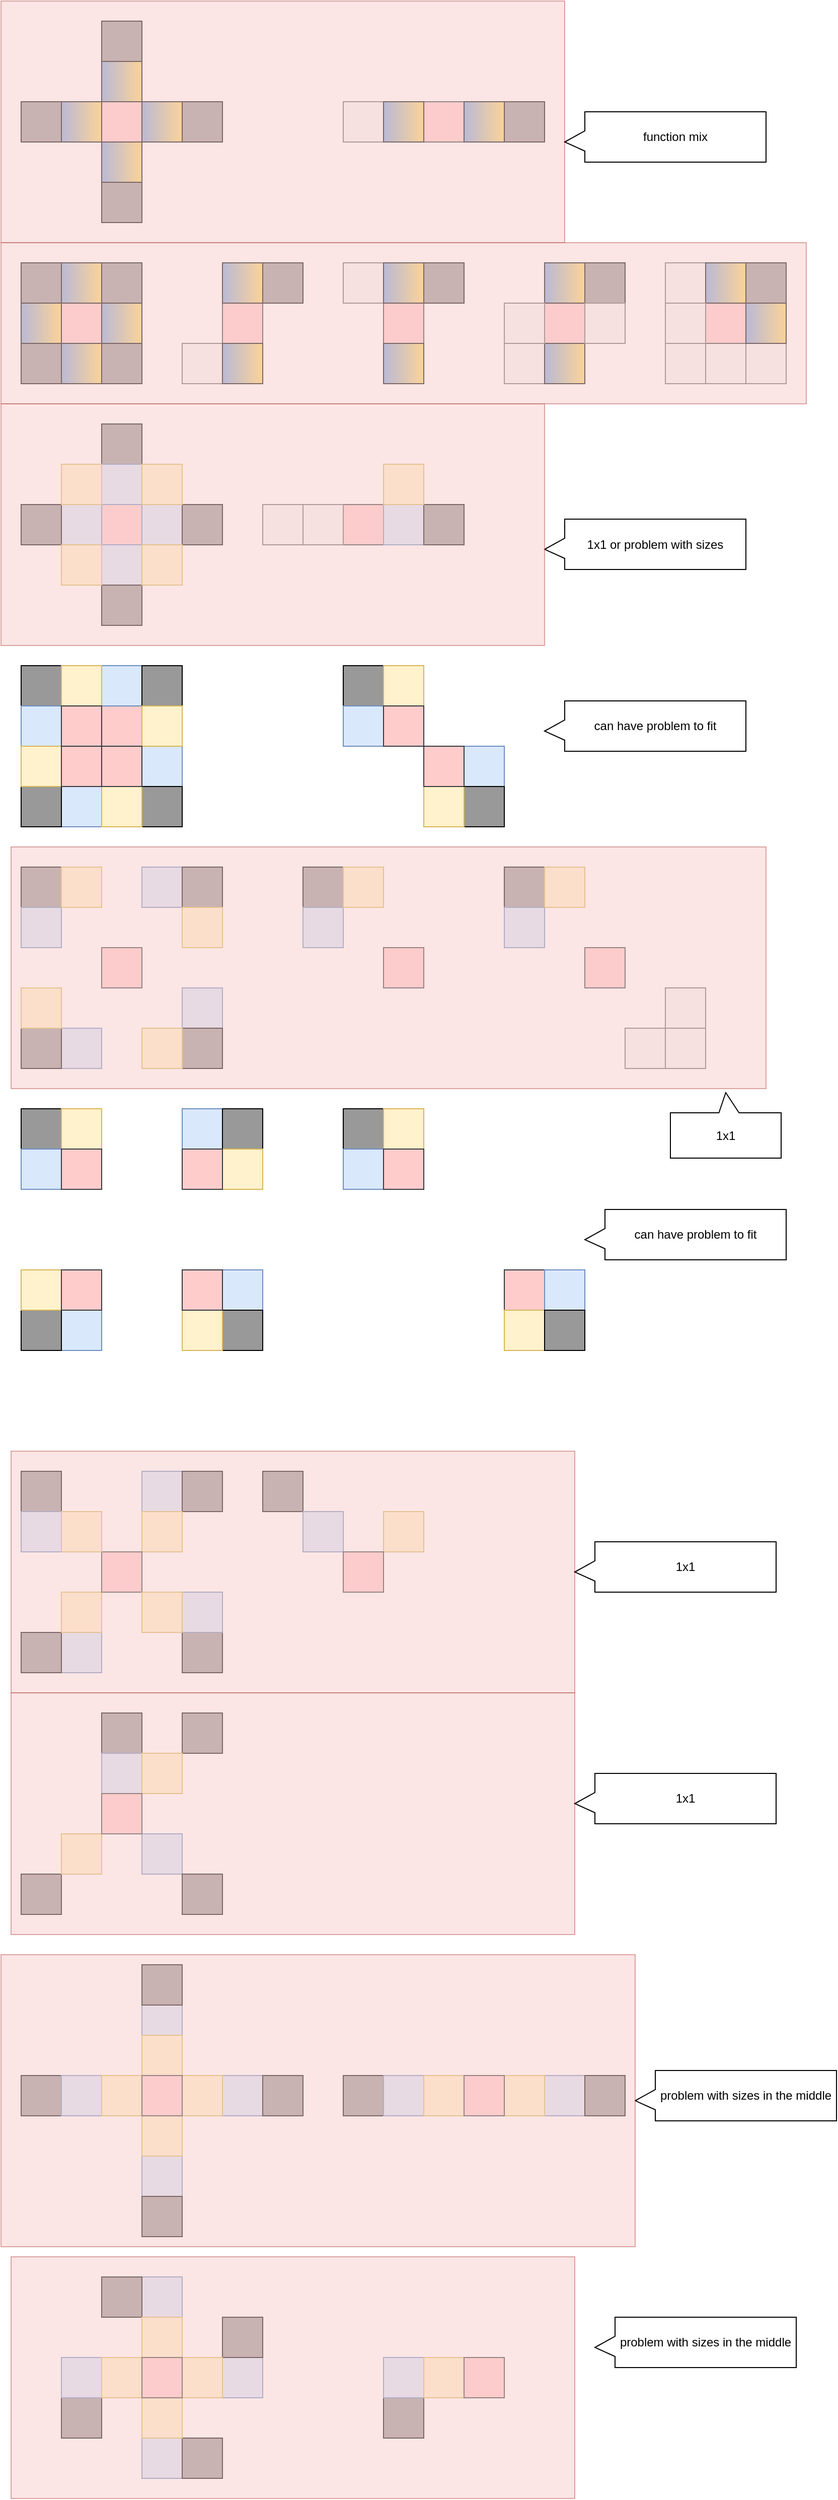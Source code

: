 <mxfile version="13.9.9" type="device"><diagram id="WhcDtUHi_evAbkjjaGpC" name="Page-1"><mxGraphModel dx="944" dy="639" grid="1" gridSize="10" guides="1" tooltips="1" connect="1" arrows="1" fold="1" page="1" pageScale="1" pageWidth="827" pageHeight="1169" math="0" shadow="0"><root><mxCell id="0"/><mxCell id="1" parent="0"/><mxCell id="N18moO7v6-JGUYnY_SfF-8" value="" style="whiteSpace=wrap;html=1;aspect=fixed;fillColor=#999999;strokeColor=#000000;fontColor=#333333;" parent="1" vertex="1"><mxGeometry x="120" y="280" width="40" height="40" as="geometry"/></mxCell><mxCell id="N18moO7v6-JGUYnY_SfF-9" value="" style="whiteSpace=wrap;html=1;aspect=fixed;fillColor=#ffcccc;strokeColor=#36393d;" parent="1" vertex="1"><mxGeometry x="80" y="320" width="40" height="40" as="geometry"/></mxCell><mxCell id="N18moO7v6-JGUYnY_SfF-21" value="" style="whiteSpace=wrap;html=1;aspect=fixed;fillColor=#ffcccc;strokeColor=#36393d;" parent="1" vertex="1"><mxGeometry x="440" y="120" width="40" height="40" as="geometry"/></mxCell><mxCell id="N18moO7v6-JGUYnY_SfF-28" value="" style="whiteSpace=wrap;html=1;aspect=fixed;fillColor=#999999;strokeColor=#000000;fontColor=#333333;" parent="1" vertex="1"><mxGeometry x="520" y="120" width="40" height="40" as="geometry"/></mxCell><mxCell id="N18moO7v6-JGUYnY_SfF-29" value="" style="whiteSpace=wrap;html=1;aspect=fixed;fillColor=#f5f5f5;strokeColor=#666666;fontColor=#333333;" parent="1" vertex="1"><mxGeometry x="360" y="120" width="40" height="40" as="geometry"/></mxCell><mxCell id="N18moO7v6-JGUYnY_SfF-30" value="" style="whiteSpace=wrap;html=1;aspect=fixed;fillColor=#999999;strokeColor=#000000;fontColor=#333333;" parent="1" vertex="1"><mxGeometry x="120" y="360" width="40" height="40" as="geometry"/></mxCell><mxCell id="N18moO7v6-JGUYnY_SfF-31" value="" style="whiteSpace=wrap;html=1;aspect=fixed;fillColor=#999999;strokeColor=#000000;fontColor=#333333;" parent="1" vertex="1"><mxGeometry x="40" y="360" width="40" height="40" as="geometry"/></mxCell><mxCell id="N18moO7v6-JGUYnY_SfF-32" value="" style="whiteSpace=wrap;html=1;aspect=fixed;fillColor=#999999;strokeColor=#000000;fontColor=#333333;" parent="1" vertex="1"><mxGeometry x="40" y="280" width="40" height="40" as="geometry"/></mxCell><mxCell id="N18moO7v6-JGUYnY_SfF-33" value="" style="whiteSpace=wrap;html=1;aspect=fixed;fillColor=#999999;strokeColor=#000000;fontColor=#333333;" parent="1" vertex="1"><mxGeometry x="280" y="280" width="40" height="40" as="geometry"/></mxCell><mxCell id="N18moO7v6-JGUYnY_SfF-34" value="" style="whiteSpace=wrap;html=1;aspect=fixed;fillColor=#ffcccc;strokeColor=#36393d;" parent="1" vertex="1"><mxGeometry x="240" y="320" width="40" height="40" as="geometry"/></mxCell><mxCell id="N18moO7v6-JGUYnY_SfF-40" value="" style="whiteSpace=wrap;html=1;aspect=fixed;fillColor=#f5f5f5;strokeColor=#666666;fontColor=#333333;" parent="1" vertex="1"><mxGeometry x="200" y="360" width="40" height="40" as="geometry"/></mxCell><mxCell id="N18moO7v6-JGUYnY_SfF-42" value="" style="whiteSpace=wrap;html=1;aspect=fixed;fillColor=#999999;strokeColor=#000000;fontColor=#333333;" parent="1" vertex="1"><mxGeometry x="120" y="440" width="40" height="40" as="geometry"/></mxCell><mxCell id="N18moO7v6-JGUYnY_SfF-43" value="" style="whiteSpace=wrap;html=1;aspect=fixed;fillColor=#ffcccc;strokeColor=#36393d;" parent="1" vertex="1"><mxGeometry x="120" y="520" width="40" height="40" as="geometry"/></mxCell><mxCell id="N18moO7v6-JGUYnY_SfF-44" value="" style="whiteSpace=wrap;html=1;aspect=fixed;fillColor=#dae8fc;strokeColor=#6c8ebf;" parent="1" vertex="1"><mxGeometry x="80" y="520" width="40" height="40" as="geometry"/></mxCell><mxCell id="N18moO7v6-JGUYnY_SfF-45" value="" style="whiteSpace=wrap;html=1;aspect=fixed;fillColor=#dae8fc;strokeColor=#6c8ebf;" parent="1" vertex="1"><mxGeometry x="160" y="520" width="40" height="40" as="geometry"/></mxCell><mxCell id="N18moO7v6-JGUYnY_SfF-46" value="" style="whiteSpace=wrap;html=1;aspect=fixed;fillColor=#dae8fc;strokeColor=#6c8ebf;" parent="1" vertex="1"><mxGeometry x="120" y="480" width="40" height="40" as="geometry"/></mxCell><mxCell id="N18moO7v6-JGUYnY_SfF-47" value="" style="whiteSpace=wrap;html=1;aspect=fixed;fillColor=#dae8fc;strokeColor=#6c8ebf;direction=south;" parent="1" vertex="1"><mxGeometry x="120" y="560" width="40" height="40" as="geometry"/></mxCell><mxCell id="N18moO7v6-JGUYnY_SfF-48" value="" style="whiteSpace=wrap;html=1;aspect=fixed;fillColor=#999999;strokeColor=#000000;fontColor=#333333;" parent="1" vertex="1"><mxGeometry x="200" y="520" width="40" height="40" as="geometry"/></mxCell><mxCell id="N18moO7v6-JGUYnY_SfF-49" value="" style="whiteSpace=wrap;html=1;aspect=fixed;fillColor=#999999;strokeColor=#000000;fontColor=#333333;" parent="1" vertex="1"><mxGeometry x="120" y="600" width="40" height="40" as="geometry"/></mxCell><mxCell id="N18moO7v6-JGUYnY_SfF-50" value="" style="whiteSpace=wrap;html=1;aspect=fixed;fillColor=#999999;strokeColor=#000000;fontColor=#333333;" parent="1" vertex="1"><mxGeometry x="40" y="520" width="40" height="40" as="geometry"/></mxCell><mxCell id="N18moO7v6-JGUYnY_SfF-51" value="" style="whiteSpace=wrap;html=1;aspect=fixed;fillColor=#fff2cc;strokeColor=#d6b656;" parent="1" vertex="1"><mxGeometry x="160" y="560" width="40" height="40" as="geometry"/></mxCell><mxCell id="N18moO7v6-JGUYnY_SfF-52" value="" style="whiteSpace=wrap;html=1;aspect=fixed;fillColor=#fff2cc;strokeColor=#d6b656;" parent="1" vertex="1"><mxGeometry x="80" y="560" width="40" height="40" as="geometry"/></mxCell><mxCell id="N18moO7v6-JGUYnY_SfF-53" value="" style="whiteSpace=wrap;html=1;aspect=fixed;fillColor=#fff2cc;strokeColor=#d6b656;" parent="1" vertex="1"><mxGeometry x="80" y="480" width="40" height="40" as="geometry"/></mxCell><mxCell id="N18moO7v6-JGUYnY_SfF-54" value="" style="whiteSpace=wrap;html=1;aspect=fixed;fillColor=#fff2cc;strokeColor=#d6b656;" parent="1" vertex="1"><mxGeometry x="160" y="480" width="40" height="40" as="geometry"/></mxCell><mxCell id="N18moO7v6-JGUYnY_SfF-56" value="" style="whiteSpace=wrap;html=1;aspect=fixed;fillColor=#ffcccc;strokeColor=#36393d;" parent="1" vertex="1"><mxGeometry x="360" y="520" width="40" height="40" as="geometry"/></mxCell><mxCell id="N18moO7v6-JGUYnY_SfF-57" value="" style="whiteSpace=wrap;html=1;aspect=fixed;fillColor=#f5f5f5;strokeColor=#666666;fontColor=#333333;" parent="1" vertex="1"><mxGeometry x="320" y="520" width="40" height="40" as="geometry"/></mxCell><mxCell id="N18moO7v6-JGUYnY_SfF-58" value="" style="whiteSpace=wrap;html=1;aspect=fixed;fillColor=#dae8fc;strokeColor=#6c8ebf;" parent="1" vertex="1"><mxGeometry x="400" y="520" width="40" height="40" as="geometry"/></mxCell><mxCell id="N18moO7v6-JGUYnY_SfF-61" value="" style="whiteSpace=wrap;html=1;aspect=fixed;fillColor=#999999;strokeColor=#000000;fontColor=#333333;" parent="1" vertex="1"><mxGeometry x="440" y="520" width="40" height="40" as="geometry"/></mxCell><mxCell id="N18moO7v6-JGUYnY_SfF-63" value="" style="whiteSpace=wrap;html=1;aspect=fixed;fillColor=#f5f5f5;strokeColor=#666666;fontColor=#333333;" parent="1" vertex="1"><mxGeometry x="280" y="520" width="40" height="40" as="geometry"/></mxCell><mxCell id="N18moO7v6-JGUYnY_SfF-67" value="" style="whiteSpace=wrap;html=1;aspect=fixed;fillColor=#fff2cc;strokeColor=#d6b656;" parent="1" vertex="1"><mxGeometry x="400" y="480" width="40" height="40" as="geometry"/></mxCell><mxCell id="N18moO7v6-JGUYnY_SfF-102" value="" style="whiteSpace=wrap;html=1;aspect=fixed;fillColor=#FFD966;strokeColor=#000000;gradientColor=#7EA6E0;gradientDirection=west;" parent="1" vertex="1"><mxGeometry x="480" y="120" width="40" height="40" as="geometry"/></mxCell><mxCell id="N18moO7v6-JGUYnY_SfF-103" value="" style="whiteSpace=wrap;html=1;aspect=fixed;fillColor=#FFD966;strokeColor=#000000;gradientColor=#7EA6E0;gradientDirection=west;" parent="1" vertex="1"><mxGeometry x="400" y="120" width="40" height="40" as="geometry"/></mxCell><mxCell id="N18moO7v6-JGUYnY_SfF-104" value="" style="whiteSpace=wrap;html=1;aspect=fixed;fillColor=#FFD966;strokeColor=#000000;gradientColor=#7EA6E0;gradientDirection=west;" parent="1" vertex="1"><mxGeometry x="80" y="280" width="40" height="40" as="geometry"/></mxCell><mxCell id="N18moO7v6-JGUYnY_SfF-105" value="" style="whiteSpace=wrap;html=1;aspect=fixed;fillColor=#FFD966;strokeColor=#000000;gradientColor=#7EA6E0;gradientDirection=west;" parent="1" vertex="1"><mxGeometry x="120" y="320" width="40" height="40" as="geometry"/></mxCell><mxCell id="N18moO7v6-JGUYnY_SfF-106" value="" style="whiteSpace=wrap;html=1;aspect=fixed;fillColor=#FFD966;strokeColor=#000000;gradientColor=#7EA6E0;gradientDirection=west;" parent="1" vertex="1"><mxGeometry x="40" y="320" width="40" height="40" as="geometry"/></mxCell><mxCell id="N18moO7v6-JGUYnY_SfF-107" value="" style="whiteSpace=wrap;html=1;aspect=fixed;fillColor=#FFD966;strokeColor=#000000;gradientColor=#7EA6E0;gradientDirection=west;" parent="1" vertex="1"><mxGeometry x="80" y="360" width="40" height="40" as="geometry"/></mxCell><mxCell id="N18moO7v6-JGUYnY_SfF-108" value="" style="whiteSpace=wrap;html=1;aspect=fixed;fillColor=#FFD966;strokeColor=#000000;gradientColor=#7EA6E0;gradientDirection=west;" parent="1" vertex="1"><mxGeometry x="240" y="360" width="40" height="40" as="geometry"/></mxCell><mxCell id="N18moO7v6-JGUYnY_SfF-109" value="" style="whiteSpace=wrap;html=1;aspect=fixed;fillColor=#FFD966;strokeColor=#000000;gradientColor=#7EA6E0;gradientDirection=west;" parent="1" vertex="1"><mxGeometry x="240" y="280" width="40" height="40" as="geometry"/></mxCell><mxCell id="N18moO7v6-JGUYnY_SfF-172" value="" style="whiteSpace=wrap;html=1;aspect=fixed;fillColor=#999999;strokeColor=#000000;fontColor=#333333;" parent="1" vertex="1"><mxGeometry x="600" y="280" width="40" height="40" as="geometry"/></mxCell><mxCell id="N18moO7v6-JGUYnY_SfF-173" value="" style="whiteSpace=wrap;html=1;aspect=fixed;fillColor=#ffcccc;strokeColor=#36393d;" parent="1" vertex="1"><mxGeometry x="560" y="320" width="40" height="40" as="geometry"/></mxCell><mxCell id="N18moO7v6-JGUYnY_SfF-174" value="" style="whiteSpace=wrap;html=1;aspect=fixed;fillColor=#f5f5f5;strokeColor=#666666;fontColor=#333333;" parent="1" vertex="1"><mxGeometry x="520" y="360" width="40" height="40" as="geometry"/></mxCell><mxCell id="N18moO7v6-JGUYnY_SfF-175" value="" style="whiteSpace=wrap;html=1;aspect=fixed;fillColor=#FFD966;strokeColor=#000000;gradientColor=#7EA6E0;gradientDirection=west;" parent="1" vertex="1"><mxGeometry x="560" y="360" width="40" height="40" as="geometry"/></mxCell><mxCell id="N18moO7v6-JGUYnY_SfF-176" value="" style="whiteSpace=wrap;html=1;aspect=fixed;fillColor=#FFD966;strokeColor=#000000;gradientColor=#7EA6E0;gradientDirection=west;" parent="1" vertex="1"><mxGeometry x="560" y="280" width="40" height="40" as="geometry"/></mxCell><mxCell id="N18moO7v6-JGUYnY_SfF-177" value="" style="whiteSpace=wrap;html=1;aspect=fixed;fillColor=#f5f5f5;strokeColor=#666666;fontColor=#333333;" parent="1" vertex="1"><mxGeometry x="520" y="320" width="40" height="40" as="geometry"/></mxCell><mxCell id="N18moO7v6-JGUYnY_SfF-178" value="" style="whiteSpace=wrap;html=1;aspect=fixed;fillColor=#f5f5f5;strokeColor=#666666;fontColor=#333333;" parent="1" vertex="1"><mxGeometry x="680" y="280" width="40" height="40" as="geometry"/></mxCell><mxCell id="N18moO7v6-JGUYnY_SfF-179" value="" style="whiteSpace=wrap;html=1;aspect=fixed;fillColor=#f5f5f5;strokeColor=#666666;fontColor=#333333;" parent="1" vertex="1"><mxGeometry x="720" y="360" width="40" height="40" as="geometry"/></mxCell><mxCell id="N18moO7v6-JGUYnY_SfF-180" value="" style="whiteSpace=wrap;html=1;aspect=fixed;fillColor=#f5f5f5;strokeColor=#666666;fontColor=#333333;" parent="1" vertex="1"><mxGeometry x="760" y="360" width="40" height="40" as="geometry"/></mxCell><mxCell id="N18moO7v6-JGUYnY_SfF-181" value="" style="whiteSpace=wrap;html=1;aspect=fixed;fillColor=#999999;strokeColor=#000000;fontColor=#333333;" parent="1" vertex="1"><mxGeometry x="760" y="280" width="40" height="40" as="geometry"/></mxCell><mxCell id="N18moO7v6-JGUYnY_SfF-182" value="" style="whiteSpace=wrap;html=1;aspect=fixed;fillColor=#ffcccc;strokeColor=#36393d;" parent="1" vertex="1"><mxGeometry x="720" y="320" width="40" height="40" as="geometry"/></mxCell><mxCell id="N18moO7v6-JGUYnY_SfF-183" value="" style="whiteSpace=wrap;html=1;aspect=fixed;fillColor=#f5f5f5;strokeColor=#666666;fontColor=#333333;" parent="1" vertex="1"><mxGeometry x="680" y="360" width="40" height="40" as="geometry"/></mxCell><mxCell id="N18moO7v6-JGUYnY_SfF-184" value="" style="whiteSpace=wrap;html=1;aspect=fixed;fillColor=#FFD966;strokeColor=#000000;gradientColor=#7EA6E0;gradientDirection=west;" parent="1" vertex="1"><mxGeometry x="760" y="320" width="40" height="40" as="geometry"/></mxCell><mxCell id="N18moO7v6-JGUYnY_SfF-185" value="" style="whiteSpace=wrap;html=1;aspect=fixed;fillColor=#FFD966;strokeColor=#000000;gradientColor=#7EA6E0;gradientDirection=west;" parent="1" vertex="1"><mxGeometry x="720" y="280" width="40" height="40" as="geometry"/></mxCell><mxCell id="N18moO7v6-JGUYnY_SfF-188" value="" style="whiteSpace=wrap;html=1;aspect=fixed;fillColor=#f5f5f5;strokeColor=#666666;fontColor=#333333;" parent="1" vertex="1"><mxGeometry x="680" y="320" width="40" height="40" as="geometry"/></mxCell><mxCell id="N18moO7v6-JGUYnY_SfF-190" value="" style="whiteSpace=wrap;html=1;aspect=fixed;fillColor=#f5f5f5;strokeColor=#666666;fontColor=#333333;" parent="1" vertex="1"><mxGeometry x="600" y="320" width="40" height="40" as="geometry"/></mxCell><mxCell id="N18moO7v6-JGUYnY_SfF-191" value="" style="whiteSpace=wrap;html=1;aspect=fixed;fillColor=#999999;strokeColor=#000000;fontColor=#333333;" parent="1" vertex="1"><mxGeometry x="440" y="280" width="40" height="40" as="geometry"/></mxCell><mxCell id="N18moO7v6-JGUYnY_SfF-192" value="" style="whiteSpace=wrap;html=1;aspect=fixed;fillColor=#ffcccc;strokeColor=#36393d;" parent="1" vertex="1"><mxGeometry x="400" y="320" width="40" height="40" as="geometry"/></mxCell><mxCell id="N18moO7v6-JGUYnY_SfF-193" value="" style="whiteSpace=wrap;html=1;aspect=fixed;fillColor=#f5f5f5;strokeColor=#666666;fontColor=#333333;" parent="1" vertex="1"><mxGeometry x="360" y="280" width="40" height="40" as="geometry"/></mxCell><mxCell id="N18moO7v6-JGUYnY_SfF-194" value="" style="whiteSpace=wrap;html=1;aspect=fixed;fillColor=#FFD966;strokeColor=#000000;gradientColor=#7EA6E0;gradientDirection=west;" parent="1" vertex="1"><mxGeometry x="400" y="360" width="40" height="40" as="geometry"/></mxCell><mxCell id="N18moO7v6-JGUYnY_SfF-195" value="" style="whiteSpace=wrap;html=1;aspect=fixed;fillColor=#FFD966;strokeColor=#000000;gradientColor=#7EA6E0;gradientDirection=west;" parent="1" vertex="1"><mxGeometry x="400" y="280" width="40" height="40" as="geometry"/></mxCell><mxCell id="b6xo61MwRWv27oEZd-M6-43" value="" style="whiteSpace=wrap;html=1;aspect=fixed;fillColor=#ffcccc;strokeColor=#36393d;" parent="1" vertex="1"><mxGeometry x="120" y="120" width="40" height="40" as="geometry"/></mxCell><mxCell id="b6xo61MwRWv27oEZd-M6-44" value="" style="whiteSpace=wrap;html=1;aspect=fixed;fillColor=#999999;strokeColor=#000000;fontColor=#333333;" parent="1" vertex="1"><mxGeometry x="120" y="40" width="40" height="40" as="geometry"/></mxCell><mxCell id="b6xo61MwRWv27oEZd-M6-45" value="" style="whiteSpace=wrap;html=1;aspect=fixed;fillColor=#FFD966;strokeColor=#000000;gradientColor=#7EA6E0;gradientDirection=west;" parent="1" vertex="1"><mxGeometry x="120" y="80" width="40" height="40" as="geometry"/></mxCell><mxCell id="b6xo61MwRWv27oEZd-M6-46" value="" style="whiteSpace=wrap;html=1;aspect=fixed;fillColor=#999999;strokeColor=#000000;fontColor=#333333;" parent="1" vertex="1"><mxGeometry x="120" y="200" width="40" height="40" as="geometry"/></mxCell><mxCell id="b6xo61MwRWv27oEZd-M6-47" value="" style="whiteSpace=wrap;html=1;aspect=fixed;fillColor=#999999;strokeColor=#000000;fontColor=#333333;" parent="1" vertex="1"><mxGeometry x="200" y="120" width="40" height="40" as="geometry"/></mxCell><mxCell id="b6xo61MwRWv27oEZd-M6-48" value="" style="whiteSpace=wrap;html=1;aspect=fixed;fillColor=#999999;strokeColor=#000000;fontColor=#333333;" parent="1" vertex="1"><mxGeometry x="40" y="120" width="40" height="40" as="geometry"/></mxCell><mxCell id="b6xo61MwRWv27oEZd-M6-49" value="" style="whiteSpace=wrap;html=1;aspect=fixed;fillColor=#FFD966;strokeColor=#000000;gradientColor=#7EA6E0;gradientDirection=west;" parent="1" vertex="1"><mxGeometry x="80" y="120" width="40" height="40" as="geometry"/></mxCell><mxCell id="b6xo61MwRWv27oEZd-M6-50" value="" style="whiteSpace=wrap;html=1;aspect=fixed;fillColor=#FFD966;strokeColor=#000000;gradientColor=#7EA6E0;gradientDirection=west;" parent="1" vertex="1"><mxGeometry x="160" y="120" width="40" height="40" as="geometry"/></mxCell><mxCell id="b6xo61MwRWv27oEZd-M6-51" value="" style="whiteSpace=wrap;html=1;aspect=fixed;fillColor=#FFD966;strokeColor=#000000;gradientColor=#7EA6E0;gradientDirection=west;" parent="1" vertex="1"><mxGeometry x="120" y="160" width="40" height="40" as="geometry"/></mxCell><mxCell id="xsASQPZyXR2hBiBCtP-X-14" value="" style="whiteSpace=wrap;html=1;aspect=fixed;fillColor=#999999;strokeColor=#000000;fontColor=#333333;" parent="1" vertex="1"><mxGeometry x="40" y="680" width="40" height="40" as="geometry"/></mxCell><mxCell id="xsASQPZyXR2hBiBCtP-X-15" value="" style="whiteSpace=wrap;html=1;aspect=fixed;fillColor=#ffcccc;strokeColor=#36393d;" parent="1" vertex="1"><mxGeometry x="120" y="720" width="40" height="40" as="geometry"/></mxCell><mxCell id="xsASQPZyXR2hBiBCtP-X-16" value="" style="whiteSpace=wrap;html=1;aspect=fixed;fillColor=#dae8fc;strokeColor=#6c8ebf;" parent="1" vertex="1"><mxGeometry x="40" y="720" width="40" height="40" as="geometry"/></mxCell><mxCell id="xsASQPZyXR2hBiBCtP-X-17" value="" style="whiteSpace=wrap;html=1;aspect=fixed;fillColor=#dae8fc;strokeColor=#6c8ebf;" parent="1" vertex="1"><mxGeometry x="160" y="760" width="40" height="40" as="geometry"/></mxCell><mxCell id="xsASQPZyXR2hBiBCtP-X-18" value="" style="whiteSpace=wrap;html=1;aspect=fixed;fillColor=#dae8fc;strokeColor=#6c8ebf;" parent="1" vertex="1"><mxGeometry x="120" y="680" width="40" height="40" as="geometry"/></mxCell><mxCell id="xsASQPZyXR2hBiBCtP-X-19" value="" style="whiteSpace=wrap;html=1;aspect=fixed;fillColor=#dae8fc;strokeColor=#6c8ebf;direction=south;" parent="1" vertex="1"><mxGeometry x="80" y="800" width="40" height="40" as="geometry"/></mxCell><mxCell id="xsASQPZyXR2hBiBCtP-X-20" value="" style="whiteSpace=wrap;html=1;aspect=fixed;fillColor=#999999;strokeColor=#000000;fontColor=#333333;" parent="1" vertex="1"><mxGeometry x="160" y="680" width="40" height="40" as="geometry"/></mxCell><mxCell id="xsASQPZyXR2hBiBCtP-X-21" value="" style="whiteSpace=wrap;html=1;aspect=fixed;fillColor=#999999;strokeColor=#000000;fontColor=#333333;" parent="1" vertex="1"><mxGeometry x="160" y="800" width="40" height="40" as="geometry"/></mxCell><mxCell id="xsASQPZyXR2hBiBCtP-X-22" value="" style="whiteSpace=wrap;html=1;aspect=fixed;fillColor=#999999;strokeColor=#000000;fontColor=#333333;" parent="1" vertex="1"><mxGeometry x="40" y="800" width="40" height="40" as="geometry"/></mxCell><mxCell id="xsASQPZyXR2hBiBCtP-X-23" value="" style="whiteSpace=wrap;html=1;aspect=fixed;fillColor=#fff2cc;strokeColor=#d6b656;" parent="1" vertex="1"><mxGeometry x="120" y="800" width="40" height="40" as="geometry"/></mxCell><mxCell id="xsASQPZyXR2hBiBCtP-X-24" value="" style="whiteSpace=wrap;html=1;aspect=fixed;fillColor=#fff2cc;strokeColor=#d6b656;" parent="1" vertex="1"><mxGeometry x="40" y="760" width="40" height="40" as="geometry"/></mxCell><mxCell id="xsASQPZyXR2hBiBCtP-X-25" value="" style="whiteSpace=wrap;html=1;aspect=fixed;fillColor=#fff2cc;strokeColor=#d6b656;" parent="1" vertex="1"><mxGeometry x="80" y="680" width="40" height="40" as="geometry"/></mxCell><mxCell id="xsASQPZyXR2hBiBCtP-X-26" value="" style="whiteSpace=wrap;html=1;aspect=fixed;fillColor=#fff2cc;strokeColor=#d6b656;" parent="1" vertex="1"><mxGeometry x="160" y="720" width="40" height="40" as="geometry"/></mxCell><mxCell id="xsASQPZyXR2hBiBCtP-X-27" value="" style="whiteSpace=wrap;html=1;aspect=fixed;fillColor=#ffcccc;strokeColor=#36393d;" parent="1" vertex="1"><mxGeometry x="120" y="760" width="40" height="40" as="geometry"/></mxCell><mxCell id="xsASQPZyXR2hBiBCtP-X-28" value="" style="whiteSpace=wrap;html=1;aspect=fixed;fillColor=#ffcccc;strokeColor=#36393d;" parent="1" vertex="1"><mxGeometry x="80" y="720" width="40" height="40" as="geometry"/></mxCell><mxCell id="xsASQPZyXR2hBiBCtP-X-31" value="" style="whiteSpace=wrap;html=1;aspect=fixed;fillColor=#ffcccc;strokeColor=#36393d;" parent="1" vertex="1"><mxGeometry x="80" y="760" width="40" height="40" as="geometry"/></mxCell><mxCell id="xsASQPZyXR2hBiBCtP-X-32" value="" style="whiteSpace=wrap;html=1;aspect=fixed;fillColor=#999999;strokeColor=#000000;fontColor=#333333;" parent="1" vertex="1"><mxGeometry x="360" y="680" width="40" height="40" as="geometry"/></mxCell><mxCell id="xsASQPZyXR2hBiBCtP-X-34" value="" style="whiteSpace=wrap;html=1;aspect=fixed;fillColor=#dae8fc;strokeColor=#6c8ebf;" parent="1" vertex="1"><mxGeometry x="360" y="720" width="40" height="40" as="geometry"/></mxCell><mxCell id="xsASQPZyXR2hBiBCtP-X-35" value="" style="whiteSpace=wrap;html=1;aspect=fixed;fillColor=#dae8fc;strokeColor=#6c8ebf;" parent="1" vertex="1"><mxGeometry x="480" y="760" width="40" height="40" as="geometry"/></mxCell><mxCell id="xsASQPZyXR2hBiBCtP-X-39" value="" style="whiteSpace=wrap;html=1;aspect=fixed;fillColor=#999999;strokeColor=#000000;fontColor=#333333;" parent="1" vertex="1"><mxGeometry x="480" y="800" width="40" height="40" as="geometry"/></mxCell><mxCell id="xsASQPZyXR2hBiBCtP-X-41" value="" style="whiteSpace=wrap;html=1;aspect=fixed;fillColor=#fff2cc;strokeColor=#d6b656;" parent="1" vertex="1"><mxGeometry x="440" y="800" width="40" height="40" as="geometry"/></mxCell><mxCell id="xsASQPZyXR2hBiBCtP-X-43" value="" style="whiteSpace=wrap;html=1;aspect=fixed;fillColor=#fff2cc;strokeColor=#d6b656;" parent="1" vertex="1"><mxGeometry x="400" y="680" width="40" height="40" as="geometry"/></mxCell><mxCell id="xsASQPZyXR2hBiBCtP-X-45" value="" style="whiteSpace=wrap;html=1;aspect=fixed;fillColor=#ffcccc;strokeColor=#36393d;" parent="1" vertex="1"><mxGeometry x="440" y="760" width="40" height="40" as="geometry"/></mxCell><mxCell id="xsASQPZyXR2hBiBCtP-X-46" value="" style="whiteSpace=wrap;html=1;aspect=fixed;fillColor=#ffcccc;strokeColor=#36393d;" parent="1" vertex="1"><mxGeometry x="400" y="720" width="40" height="40" as="geometry"/></mxCell><mxCell id="xsASQPZyXR2hBiBCtP-X-64" value="" style="whiteSpace=wrap;html=1;aspect=fixed;fillColor=#999999;strokeColor=#000000;fontColor=#333333;" parent="1" vertex="1"><mxGeometry x="40" y="880" width="40" height="40" as="geometry"/></mxCell><mxCell id="xsASQPZyXR2hBiBCtP-X-66" value="" style="whiteSpace=wrap;html=1;aspect=fixed;fillColor=#dae8fc;strokeColor=#6c8ebf;" parent="1" vertex="1"><mxGeometry x="40" y="920" width="40" height="40" as="geometry"/></mxCell><mxCell id="xsASQPZyXR2hBiBCtP-X-67" value="" style="whiteSpace=wrap;html=1;aspect=fixed;fillColor=#dae8fc;strokeColor=#6c8ebf;" parent="1" vertex="1"><mxGeometry x="200" y="1000" width="40" height="40" as="geometry"/></mxCell><mxCell id="xsASQPZyXR2hBiBCtP-X-68" value="" style="whiteSpace=wrap;html=1;aspect=fixed;fillColor=#dae8fc;strokeColor=#6c8ebf;" parent="1" vertex="1"><mxGeometry x="160" y="880" width="40" height="40" as="geometry"/></mxCell><mxCell id="xsASQPZyXR2hBiBCtP-X-69" value="" style="whiteSpace=wrap;html=1;aspect=fixed;fillColor=#dae8fc;strokeColor=#6c8ebf;direction=south;" parent="1" vertex="1"><mxGeometry x="80" y="1040" width="40" height="40" as="geometry"/></mxCell><mxCell id="xsASQPZyXR2hBiBCtP-X-70" value="" style="whiteSpace=wrap;html=1;aspect=fixed;fillColor=#999999;strokeColor=#000000;fontColor=#333333;" parent="1" vertex="1"><mxGeometry x="200" y="880" width="40" height="40" as="geometry"/></mxCell><mxCell id="xsASQPZyXR2hBiBCtP-X-71" value="" style="whiteSpace=wrap;html=1;aspect=fixed;fillColor=#999999;strokeColor=#000000;fontColor=#333333;" parent="1" vertex="1"><mxGeometry x="200" y="1040" width="40" height="40" as="geometry"/></mxCell><mxCell id="xsASQPZyXR2hBiBCtP-X-72" value="" style="whiteSpace=wrap;html=1;aspect=fixed;fillColor=#999999;strokeColor=#000000;fontColor=#333333;" parent="1" vertex="1"><mxGeometry x="40" y="1040" width="40" height="40" as="geometry"/></mxCell><mxCell id="xsASQPZyXR2hBiBCtP-X-73" value="" style="whiteSpace=wrap;html=1;aspect=fixed;fillColor=#fff2cc;strokeColor=#d6b656;" parent="1" vertex="1"><mxGeometry x="160" y="1040" width="40" height="40" as="geometry"/></mxCell><mxCell id="xsASQPZyXR2hBiBCtP-X-74" value="" style="whiteSpace=wrap;html=1;aspect=fixed;fillColor=#fff2cc;strokeColor=#d6b656;" parent="1" vertex="1"><mxGeometry x="40" y="1000" width="40" height="40" as="geometry"/></mxCell><mxCell id="xsASQPZyXR2hBiBCtP-X-75" value="" style="whiteSpace=wrap;html=1;aspect=fixed;fillColor=#fff2cc;strokeColor=#d6b656;" parent="1" vertex="1"><mxGeometry x="80" y="880" width="40" height="40" as="geometry"/></mxCell><mxCell id="xsASQPZyXR2hBiBCtP-X-76" value="" style="whiteSpace=wrap;html=1;aspect=fixed;fillColor=#fff2cc;strokeColor=#d6b656;" parent="1" vertex="1"><mxGeometry x="200" y="920" width="40" height="40" as="geometry"/></mxCell><mxCell id="xsASQPZyXR2hBiBCtP-X-79" value="" style="whiteSpace=wrap;html=1;aspect=fixed;fillColor=#ffcccc;strokeColor=#36393d;" parent="1" vertex="1"><mxGeometry x="120" y="960" width="40" height="40" as="geometry"/></mxCell><mxCell id="xsASQPZyXR2hBiBCtP-X-96" value="" style="whiteSpace=wrap;html=1;aspect=fixed;fillColor=#999999;strokeColor=#000000;fontColor=#333333;" parent="1" vertex="1"><mxGeometry x="40" y="1480" width="40" height="40" as="geometry"/></mxCell><mxCell id="xsASQPZyXR2hBiBCtP-X-98" value="" style="whiteSpace=wrap;html=1;aspect=fixed;fillColor=#dae8fc;strokeColor=#6c8ebf;" parent="1" vertex="1"><mxGeometry x="160" y="1480" width="40" height="40" as="geometry"/></mxCell><mxCell id="xsASQPZyXR2hBiBCtP-X-100" value="" style="whiteSpace=wrap;html=1;aspect=fixed;fillColor=#dae8fc;strokeColor=#6c8ebf;" parent="1" vertex="1"><mxGeometry x="80" y="1640" width="40" height="40" as="geometry"/></mxCell><mxCell id="xsASQPZyXR2hBiBCtP-X-102" value="" style="whiteSpace=wrap;html=1;aspect=fixed;fillColor=#999999;strokeColor=#000000;fontColor=#333333;" parent="1" vertex="1"><mxGeometry x="200" y="1480" width="40" height="40" as="geometry"/></mxCell><mxCell id="xsASQPZyXR2hBiBCtP-X-103" value="" style="whiteSpace=wrap;html=1;aspect=fixed;fillColor=#999999;strokeColor=#000000;fontColor=#333333;" parent="1" vertex="1"><mxGeometry x="200" y="1640" width="40" height="40" as="geometry"/></mxCell><mxCell id="xsASQPZyXR2hBiBCtP-X-104" value="" style="whiteSpace=wrap;html=1;aspect=fixed;fillColor=#999999;strokeColor=#000000;fontColor=#333333;" parent="1" vertex="1"><mxGeometry x="40" y="1640" width="40" height="40" as="geometry"/></mxCell><mxCell id="xsASQPZyXR2hBiBCtP-X-106" value="" style="whiteSpace=wrap;html=1;aspect=fixed;fillColor=#fff2cc;strokeColor=#d6b656;" parent="1" vertex="1"><mxGeometry x="80" y="1600" width="40" height="40" as="geometry"/></mxCell><mxCell id="xsASQPZyXR2hBiBCtP-X-108" value="" style="whiteSpace=wrap;html=1;aspect=fixed;fillColor=#fff2cc;strokeColor=#d6b656;" parent="1" vertex="1"><mxGeometry x="160" y="1520" width="40" height="40" as="geometry"/></mxCell><mxCell id="xsASQPZyXR2hBiBCtP-X-111" value="" style="whiteSpace=wrap;html=1;aspect=fixed;fillColor=#ffcccc;strokeColor=#36393d;" parent="1" vertex="1"><mxGeometry x="120" y="1560" width="40" height="40" as="geometry"/></mxCell><mxCell id="xsASQPZyXR2hBiBCtP-X-116" value="" style="whiteSpace=wrap;html=1;aspect=fixed;fillColor=#999999;strokeColor=#000000;fontColor=#333333;" parent="1" vertex="1"><mxGeometry x="280" y="1480" width="40" height="40" as="geometry"/></mxCell><mxCell id="xsASQPZyXR2hBiBCtP-X-117" value="" style="whiteSpace=wrap;html=1;aspect=fixed;fillColor=#dae8fc;strokeColor=#6c8ebf;" parent="1" vertex="1"><mxGeometry x="320" y="1520" width="40" height="40" as="geometry"/></mxCell><mxCell id="xsASQPZyXR2hBiBCtP-X-123" value="" style="whiteSpace=wrap;html=1;aspect=fixed;fillColor=#fff2cc;strokeColor=#d6b656;" parent="1" vertex="1"><mxGeometry x="400" y="1520" width="40" height="40" as="geometry"/></mxCell><mxCell id="xsASQPZyXR2hBiBCtP-X-124" value="" style="whiteSpace=wrap;html=1;aspect=fixed;fillColor=#ffcccc;strokeColor=#36393d;" parent="1" vertex="1"><mxGeometry x="360" y="1560" width="40" height="40" as="geometry"/></mxCell><mxCell id="xsASQPZyXR2hBiBCtP-X-145" value="" style="whiteSpace=wrap;html=1;aspect=fixed;fillColor=#999999;strokeColor=#000000;fontColor=#333333;" parent="1" vertex="1"><mxGeometry x="120" y="1720" width="40" height="40" as="geometry"/></mxCell><mxCell id="xsASQPZyXR2hBiBCtP-X-146" value="" style="whiteSpace=wrap;html=1;aspect=fixed;fillColor=#dae8fc;strokeColor=#6c8ebf;" parent="1" vertex="1"><mxGeometry x="120" y="1760" width="40" height="40" as="geometry"/></mxCell><mxCell id="xsASQPZyXR2hBiBCtP-X-147" value="" style="whiteSpace=wrap;html=1;aspect=fixed;fillColor=#dae8fc;strokeColor=#6c8ebf;" parent="1" vertex="1"><mxGeometry x="160" y="1840" width="40" height="40" as="geometry"/></mxCell><mxCell id="xsASQPZyXR2hBiBCtP-X-148" value="" style="whiteSpace=wrap;html=1;aspect=fixed;fillColor=#999999;strokeColor=#000000;fontColor=#333333;" parent="1" vertex="1"><mxGeometry x="200" y="1720" width="40" height="40" as="geometry"/></mxCell><mxCell id="xsASQPZyXR2hBiBCtP-X-149" value="" style="whiteSpace=wrap;html=1;aspect=fixed;fillColor=#999999;strokeColor=#000000;fontColor=#333333;" parent="1" vertex="1"><mxGeometry x="200" y="1880" width="40" height="40" as="geometry"/></mxCell><mxCell id="xsASQPZyXR2hBiBCtP-X-150" value="" style="whiteSpace=wrap;html=1;aspect=fixed;fillColor=#999999;strokeColor=#000000;fontColor=#333333;" parent="1" vertex="1"><mxGeometry x="40" y="1880" width="40" height="40" as="geometry"/></mxCell><mxCell id="xsASQPZyXR2hBiBCtP-X-151" value="" style="whiteSpace=wrap;html=1;aspect=fixed;fillColor=#fff2cc;strokeColor=#d6b656;" parent="1" vertex="1"><mxGeometry x="80" y="1840" width="40" height="40" as="geometry"/></mxCell><mxCell id="xsASQPZyXR2hBiBCtP-X-152" value="" style="whiteSpace=wrap;html=1;aspect=fixed;fillColor=#fff2cc;strokeColor=#d6b656;" parent="1" vertex="1"><mxGeometry x="160" y="1760" width="40" height="40" as="geometry"/></mxCell><mxCell id="xsASQPZyXR2hBiBCtP-X-153" value="" style="whiteSpace=wrap;html=1;aspect=fixed;fillColor=#ffcccc;strokeColor=#36393d;" parent="1" vertex="1"><mxGeometry x="120" y="1800" width="40" height="40" as="geometry"/></mxCell><mxCell id="xsASQPZyXR2hBiBCtP-X-160" value="" style="whiteSpace=wrap;html=1;aspect=fixed;fillColor=#dae8fc;strokeColor=#6c8ebf;" parent="1" vertex="1"><mxGeometry x="40" y="1520" width="40" height="40" as="geometry"/></mxCell><mxCell id="xsASQPZyXR2hBiBCtP-X-161" value="" style="whiteSpace=wrap;html=1;aspect=fixed;fillColor=#dae8fc;strokeColor=#6c8ebf;" parent="1" vertex="1"><mxGeometry x="200" y="1600" width="40" height="40" as="geometry"/></mxCell><mxCell id="xsASQPZyXR2hBiBCtP-X-162" value="" style="whiteSpace=wrap;html=1;aspect=fixed;fillColor=#fff2cc;strokeColor=#d6b656;" parent="1" vertex="1"><mxGeometry x="160" y="1600" width="40" height="40" as="geometry"/></mxCell><mxCell id="xsASQPZyXR2hBiBCtP-X-163" value="" style="whiteSpace=wrap;html=1;aspect=fixed;fillColor=#fff2cc;strokeColor=#d6b656;" parent="1" vertex="1"><mxGeometry x="80" y="1520" width="40" height="40" as="geometry"/></mxCell><mxCell id="xsASQPZyXR2hBiBCtP-X-164" value="" style="whiteSpace=wrap;html=1;aspect=fixed;fillColor=#999999;strokeColor=#000000;fontColor=#333333;" parent="1" vertex="1"><mxGeometry x="320" y="880" width="40" height="40" as="geometry"/></mxCell><mxCell id="xsASQPZyXR2hBiBCtP-X-165" value="" style="whiteSpace=wrap;html=1;aspect=fixed;fillColor=#dae8fc;strokeColor=#6c8ebf;" parent="1" vertex="1"><mxGeometry x="320" y="920" width="40" height="40" as="geometry"/></mxCell><mxCell id="xsASQPZyXR2hBiBCtP-X-166" value="" style="whiteSpace=wrap;html=1;aspect=fixed;fillColor=#fff2cc;strokeColor=#d6b656;" parent="1" vertex="1"><mxGeometry x="360" y="880" width="40" height="40" as="geometry"/></mxCell><mxCell id="xsASQPZyXR2hBiBCtP-X-167" value="" style="whiteSpace=wrap;html=1;aspect=fixed;fillColor=#ffcccc;strokeColor=#36393d;" parent="1" vertex="1"><mxGeometry x="400" y="960" width="40" height="40" as="geometry"/></mxCell><mxCell id="xsASQPZyXR2hBiBCtP-X-175" value="" style="whiteSpace=wrap;html=1;aspect=fixed;fillColor=#999999;strokeColor=#000000;fontColor=#333333;" parent="1" vertex="1"><mxGeometry x="520" y="880" width="40" height="40" as="geometry"/></mxCell><mxCell id="xsASQPZyXR2hBiBCtP-X-176" value="" style="whiteSpace=wrap;html=1;aspect=fixed;fillColor=#dae8fc;strokeColor=#6c8ebf;" parent="1" vertex="1"><mxGeometry x="520" y="920" width="40" height="40" as="geometry"/></mxCell><mxCell id="xsASQPZyXR2hBiBCtP-X-177" value="" style="whiteSpace=wrap;html=1;aspect=fixed;fillColor=#fff2cc;strokeColor=#d6b656;" parent="1" vertex="1"><mxGeometry x="560" y="880" width="40" height="40" as="geometry"/></mxCell><mxCell id="xsASQPZyXR2hBiBCtP-X-178" value="" style="whiteSpace=wrap;html=1;aspect=fixed;fillColor=#ffcccc;strokeColor=#36393d;" parent="1" vertex="1"><mxGeometry x="600" y="960" width="40" height="40" as="geometry"/></mxCell><mxCell id="xsASQPZyXR2hBiBCtP-X-181" value="" style="whiteSpace=wrap;html=1;aspect=fixed;fillColor=#f5f5f5;strokeColor=#666666;fontColor=#333333;" parent="1" vertex="1"><mxGeometry x="680" y="1040" width="40" height="40" as="geometry"/></mxCell><mxCell id="xsASQPZyXR2hBiBCtP-X-182" value="" style="whiteSpace=wrap;html=1;aspect=fixed;fillColor=#f5f5f5;strokeColor=#666666;fontColor=#333333;fontStyle=1" parent="1" vertex="1"><mxGeometry x="640" y="1040" width="40" height="40" as="geometry"/></mxCell><mxCell id="xsASQPZyXR2hBiBCtP-X-183" value="" style="whiteSpace=wrap;html=1;aspect=fixed;fillColor=#f5f5f5;strokeColor=#666666;fontColor=#333333;" parent="1" vertex="1"><mxGeometry x="680" y="1000" width="40" height="40" as="geometry"/></mxCell><mxCell id="sp_KpG0MQaKadnKGdFFD-1" value="" style="whiteSpace=wrap;html=1;aspect=fixed;fillColor=#999999;strokeColor=#000000;fontColor=#333333;" parent="1" vertex="1"><mxGeometry x="40" y="1120" width="40" height="40" as="geometry"/></mxCell><mxCell id="sp_KpG0MQaKadnKGdFFD-2" value="" style="whiteSpace=wrap;html=1;aspect=fixed;fillColor=#dae8fc;strokeColor=#6c8ebf;" parent="1" vertex="1"><mxGeometry x="40" y="1160" width="40" height="40" as="geometry"/></mxCell><mxCell id="sp_KpG0MQaKadnKGdFFD-3" value="" style="whiteSpace=wrap;html=1;aspect=fixed;fillColor=#dae8fc;strokeColor=#6c8ebf;" parent="1" vertex="1"><mxGeometry x="240" y="1280" width="40" height="40" as="geometry"/></mxCell><mxCell id="sp_KpG0MQaKadnKGdFFD-4" value="" style="whiteSpace=wrap;html=1;aspect=fixed;fillColor=#dae8fc;strokeColor=#6c8ebf;" parent="1" vertex="1"><mxGeometry x="200" y="1120" width="40" height="40" as="geometry"/></mxCell><mxCell id="sp_KpG0MQaKadnKGdFFD-5" value="" style="whiteSpace=wrap;html=1;aspect=fixed;fillColor=#dae8fc;strokeColor=#6c8ebf;direction=south;" parent="1" vertex="1"><mxGeometry x="80" y="1320" width="40" height="40" as="geometry"/></mxCell><mxCell id="sp_KpG0MQaKadnKGdFFD-6" value="" style="whiteSpace=wrap;html=1;aspect=fixed;fillColor=#999999;strokeColor=#000000;fontColor=#333333;" parent="1" vertex="1"><mxGeometry x="240" y="1120" width="40" height="40" as="geometry"/></mxCell><mxCell id="sp_KpG0MQaKadnKGdFFD-7" value="" style="whiteSpace=wrap;html=1;aspect=fixed;fillColor=#999999;strokeColor=#000000;fontColor=#333333;" parent="1" vertex="1"><mxGeometry x="240" y="1320" width="40" height="40" as="geometry"/></mxCell><mxCell id="sp_KpG0MQaKadnKGdFFD-8" value="" style="whiteSpace=wrap;html=1;aspect=fixed;fillColor=#999999;strokeColor=#000000;fontColor=#333333;" parent="1" vertex="1"><mxGeometry x="40" y="1320" width="40" height="40" as="geometry"/></mxCell><mxCell id="sp_KpG0MQaKadnKGdFFD-9" value="" style="whiteSpace=wrap;html=1;aspect=fixed;fillColor=#fff2cc;strokeColor=#d6b656;" parent="1" vertex="1"><mxGeometry x="200" y="1320" width="40" height="40" as="geometry"/></mxCell><mxCell id="sp_KpG0MQaKadnKGdFFD-10" value="" style="whiteSpace=wrap;html=1;aspect=fixed;fillColor=#fff2cc;strokeColor=#d6b656;" parent="1" vertex="1"><mxGeometry x="40" y="1280" width="40" height="40" as="geometry"/></mxCell><mxCell id="sp_KpG0MQaKadnKGdFFD-11" value="" style="whiteSpace=wrap;html=1;aspect=fixed;fillColor=#fff2cc;strokeColor=#d6b656;" parent="1" vertex="1"><mxGeometry x="80" y="1120" width="40" height="40" as="geometry"/></mxCell><mxCell id="sp_KpG0MQaKadnKGdFFD-12" value="" style="whiteSpace=wrap;html=1;aspect=fixed;fillColor=#fff2cc;strokeColor=#d6b656;" parent="1" vertex="1"><mxGeometry x="240" y="1160" width="40" height="40" as="geometry"/></mxCell><mxCell id="sp_KpG0MQaKadnKGdFFD-13" value="" style="whiteSpace=wrap;html=1;aspect=fixed;fillColor=#ffcccc;strokeColor=#36393d;" parent="1" vertex="1"><mxGeometry x="80" y="1280" width="40" height="40" as="geometry"/></mxCell><mxCell id="sp_KpG0MQaKadnKGdFFD-17" value="" style="whiteSpace=wrap;html=1;aspect=fixed;fillColor=#ffcccc;strokeColor=#36393d;" parent="1" vertex="1"><mxGeometry x="520" y="1280" width="40" height="40" as="geometry"/></mxCell><mxCell id="sp_KpG0MQaKadnKGdFFD-18" value="" style="whiteSpace=wrap;html=1;aspect=fixed;fillColor=#999999;strokeColor=#000000;fontColor=#333333;" parent="1" vertex="1"><mxGeometry x="360" y="1120" width="40" height="40" as="geometry"/></mxCell><mxCell id="sp_KpG0MQaKadnKGdFFD-19" value="" style="whiteSpace=wrap;html=1;aspect=fixed;fillColor=#dae8fc;strokeColor=#6c8ebf;" parent="1" vertex="1"><mxGeometry x="360" y="1160" width="40" height="40" as="geometry"/></mxCell><mxCell id="sp_KpG0MQaKadnKGdFFD-20" value="" style="whiteSpace=wrap;html=1;aspect=fixed;fillColor=#fff2cc;strokeColor=#d6b656;" parent="1" vertex="1"><mxGeometry x="400" y="1120" width="40" height="40" as="geometry"/></mxCell><mxCell id="sp_KpG0MQaKadnKGdFFD-21" value="" style="whiteSpace=wrap;html=1;aspect=fixed;fillColor=#ffcccc;strokeColor=#36393d;" parent="1" vertex="1"><mxGeometry x="400" y="1160" width="40" height="40" as="geometry"/></mxCell><mxCell id="sp_KpG0MQaKadnKGdFFD-25" value="" style="whiteSpace=wrap;html=1;aspect=fixed;fillColor=#ffcccc;strokeColor=#36393d;" parent="1" vertex="1"><mxGeometry x="80" y="1160" width="40" height="40" as="geometry"/></mxCell><mxCell id="sp_KpG0MQaKadnKGdFFD-26" value="" style="whiteSpace=wrap;html=1;aspect=fixed;fillColor=#ffcccc;strokeColor=#36393d;" parent="1" vertex="1"><mxGeometry x="200" y="1160" width="40" height="40" as="geometry"/></mxCell><mxCell id="sp_KpG0MQaKadnKGdFFD-27" value="" style="whiteSpace=wrap;html=1;aspect=fixed;fillColor=#ffcccc;strokeColor=#36393d;" parent="1" vertex="1"><mxGeometry x="200" y="1280" width="40" height="40" as="geometry"/></mxCell><mxCell id="sp_KpG0MQaKadnKGdFFD-29" value="" style="whiteSpace=wrap;html=1;aspect=fixed;fillColor=#fff2cc;strokeColor=#d6b656;" parent="1" vertex="1"><mxGeometry x="520" y="1320" width="40" height="40" as="geometry"/></mxCell><mxCell id="sp_KpG0MQaKadnKGdFFD-30" value="" style="whiteSpace=wrap;html=1;aspect=fixed;fillColor=#dae8fc;strokeColor=#6c8ebf;" parent="1" vertex="1"><mxGeometry x="560" y="1280" width="40" height="40" as="geometry"/></mxCell><mxCell id="sp_KpG0MQaKadnKGdFFD-31" value="" style="whiteSpace=wrap;html=1;aspect=fixed;fillColor=#999999;strokeColor=#000000;fontColor=#333333;" parent="1" vertex="1"><mxGeometry x="560" y="1320" width="40" height="40" as="geometry"/></mxCell><mxCell id="sp_KpG0MQaKadnKGdFFD-34" value="" style="rounded=0;whiteSpace=wrap;html=1;opacity=50;fillColor=#f8cecc;strokeColor=#b85450;" parent="1" vertex="1"><mxGeometry x="30" y="1460" width="560" height="240" as="geometry"/></mxCell><mxCell id="sp_KpG0MQaKadnKGdFFD-38" value="" style="rounded=0;whiteSpace=wrap;html=1;opacity=50;fillColor=#f8cecc;strokeColor=#b85450;" parent="1" vertex="1"><mxGeometry x="30" y="1700" width="560" height="240" as="geometry"/></mxCell><mxCell id="sp_KpG0MQaKadnKGdFFD-39" value="" style="rounded=0;whiteSpace=wrap;html=1;opacity=50;fillColor=#f8cecc;strokeColor=#b85450;" parent="1" vertex="1"><mxGeometry x="20" y="20" width="560" height="240" as="geometry"/></mxCell><mxCell id="sp_KpG0MQaKadnKGdFFD-40" value="" style="rounded=0;whiteSpace=wrap;html=1;opacity=50;fillColor=#f8cecc;strokeColor=#b85450;" parent="1" vertex="1"><mxGeometry x="20" y="260" width="800" height="160" as="geometry"/></mxCell><mxCell id="nbAwPXp5Os0RorhCadxa-1" value="" style="rounded=0;whiteSpace=wrap;html=1;opacity=50;fillColor=#f8cecc;strokeColor=#b85450;" parent="1" vertex="1"><mxGeometry x="30" y="860" width="750" height="240" as="geometry"/></mxCell><mxCell id="nbAwPXp5Os0RorhCadxa-3" value="" style="whiteSpace=wrap;html=1;aspect=fixed;fillColor=#999999;strokeColor=#000000;fontColor=#333333;" parent="1" vertex="1"><mxGeometry x="40" y="2080" width="40" height="40" as="geometry"/></mxCell><mxCell id="nbAwPXp5Os0RorhCadxa-4" value="" style="whiteSpace=wrap;html=1;aspect=fixed;fillColor=#dae8fc;strokeColor=#6c8ebf;" parent="1" vertex="1"><mxGeometry x="80" y="2080" width="40" height="40" as="geometry"/></mxCell><mxCell id="nbAwPXp5Os0RorhCadxa-5" value="" style="whiteSpace=wrap;html=1;aspect=fixed;fillColor=#dae8fc;strokeColor=#6c8ebf;" parent="1" vertex="1"><mxGeometry x="160" y="2160" width="40" height="40" as="geometry"/></mxCell><mxCell id="nbAwPXp5Os0RorhCadxa-6" value="" style="whiteSpace=wrap;html=1;aspect=fixed;fillColor=#dae8fc;strokeColor=#6c8ebf;" parent="1" vertex="1"><mxGeometry x="240" y="2080" width="40" height="40" as="geometry"/></mxCell><mxCell id="nbAwPXp5Os0RorhCadxa-7" value="" style="whiteSpace=wrap;html=1;aspect=fixed;fillColor=#dae8fc;strokeColor=#6c8ebf;direction=south;" parent="1" vertex="1"><mxGeometry x="160" y="2000" width="40" height="40" as="geometry"/></mxCell><mxCell id="nbAwPXp5Os0RorhCadxa-8" value="" style="whiteSpace=wrap;html=1;aspect=fixed;fillColor=#999999;strokeColor=#000000;fontColor=#333333;" parent="1" vertex="1"><mxGeometry x="280" y="2080" width="40" height="40" as="geometry"/></mxCell><mxCell id="nbAwPXp5Os0RorhCadxa-9" value="" style="whiteSpace=wrap;html=1;aspect=fixed;fillColor=#999999;strokeColor=#000000;fontColor=#333333;" parent="1" vertex="1"><mxGeometry x="160" y="2200" width="40" height="40" as="geometry"/></mxCell><mxCell id="nbAwPXp5Os0RorhCadxa-10" value="" style="whiteSpace=wrap;html=1;aspect=fixed;fillColor=#999999;strokeColor=#000000;fontColor=#333333;" parent="1" vertex="1"><mxGeometry x="160" y="1970" width="40" height="40" as="geometry"/></mxCell><mxCell id="nbAwPXp5Os0RorhCadxa-11" value="" style="whiteSpace=wrap;html=1;aspect=fixed;fillColor=#fff2cc;strokeColor=#d6b656;" parent="1" vertex="1"><mxGeometry x="160" y="2040" width="40" height="40" as="geometry"/></mxCell><mxCell id="nbAwPXp5Os0RorhCadxa-12" value="" style="whiteSpace=wrap;html=1;aspect=fixed;fillColor=#fff2cc;strokeColor=#d6b656;" parent="1" vertex="1"><mxGeometry x="160" y="2120" width="40" height="40" as="geometry"/></mxCell><mxCell id="nbAwPXp5Os0RorhCadxa-13" value="" style="whiteSpace=wrap;html=1;aspect=fixed;fillColor=#fff2cc;strokeColor=#d6b656;" parent="1" vertex="1"><mxGeometry x="120" y="2080" width="40" height="40" as="geometry"/></mxCell><mxCell id="nbAwPXp5Os0RorhCadxa-14" value="" style="whiteSpace=wrap;html=1;aspect=fixed;fillColor=#fff2cc;strokeColor=#d6b656;" parent="1" vertex="1"><mxGeometry x="200" y="2080" width="40" height="40" as="geometry"/></mxCell><mxCell id="nbAwPXp5Os0RorhCadxa-16" value="" style="whiteSpace=wrap;html=1;aspect=fixed;fillColor=#ffcccc;strokeColor=#36393d;" parent="1" vertex="1"><mxGeometry x="160" y="2080" width="40" height="40" as="geometry"/></mxCell><mxCell id="nbAwPXp5Os0RorhCadxa-21" value="" style="whiteSpace=wrap;html=1;aspect=fixed;fillColor=#999999;strokeColor=#000000;fontColor=#333333;" parent="1" vertex="1"><mxGeometry x="360" y="2080" width="40" height="40" as="geometry"/></mxCell><mxCell id="nbAwPXp5Os0RorhCadxa-22" value="" style="whiteSpace=wrap;html=1;aspect=fixed;fillColor=#dae8fc;strokeColor=#6c8ebf;" parent="1" vertex="1"><mxGeometry x="400" y="2080" width="40" height="40" as="geometry"/></mxCell><mxCell id="nbAwPXp5Os0RorhCadxa-24" value="" style="whiteSpace=wrap;html=1;aspect=fixed;fillColor=#dae8fc;strokeColor=#6c8ebf;" parent="1" vertex="1"><mxGeometry x="560" y="2080" width="40" height="40" as="geometry"/></mxCell><mxCell id="nbAwPXp5Os0RorhCadxa-26" value="" style="whiteSpace=wrap;html=1;aspect=fixed;fillColor=#999999;strokeColor=#000000;fontColor=#333333;" parent="1" vertex="1"><mxGeometry x="600" y="2080" width="40" height="40" as="geometry"/></mxCell><mxCell id="nbAwPXp5Os0RorhCadxa-31" value="" style="whiteSpace=wrap;html=1;aspect=fixed;fillColor=#fff2cc;strokeColor=#d6b656;" parent="1" vertex="1"><mxGeometry x="440" y="2080" width="40" height="40" as="geometry"/></mxCell><mxCell id="nbAwPXp5Os0RorhCadxa-32" value="" style="whiteSpace=wrap;html=1;aspect=fixed;fillColor=#fff2cc;strokeColor=#d6b656;" parent="1" vertex="1"><mxGeometry x="520" y="2080" width="40" height="40" as="geometry"/></mxCell><mxCell id="nbAwPXp5Os0RorhCadxa-33" value="" style="whiteSpace=wrap;html=1;aspect=fixed;fillColor=#ffcccc;strokeColor=#36393d;" parent="1" vertex="1"><mxGeometry x="480" y="2080" width="40" height="40" as="geometry"/></mxCell><mxCell id="sGjvIoBrkgtNQXrbFcQ8-2" value="" style="whiteSpace=wrap;html=1;aspect=fixed;fillColor=#999999;strokeColor=#000000;fontColor=#333333;" vertex="1" parent="1"><mxGeometry x="80" y="2400" width="40" height="40" as="geometry"/></mxCell><mxCell id="sGjvIoBrkgtNQXrbFcQ8-3" value="" style="whiteSpace=wrap;html=1;aspect=fixed;fillColor=#dae8fc;strokeColor=#6c8ebf;" vertex="1" parent="1"><mxGeometry x="80" y="2360" width="40" height="40" as="geometry"/></mxCell><mxCell id="sGjvIoBrkgtNQXrbFcQ8-4" value="" style="whiteSpace=wrap;html=1;aspect=fixed;fillColor=#dae8fc;strokeColor=#6c8ebf;" vertex="1" parent="1"><mxGeometry x="160" y="2440" width="40" height="40" as="geometry"/></mxCell><mxCell id="sGjvIoBrkgtNQXrbFcQ8-5" value="" style="whiteSpace=wrap;html=1;aspect=fixed;fillColor=#dae8fc;strokeColor=#6c8ebf;" vertex="1" parent="1"><mxGeometry x="240" y="2360" width="40" height="40" as="geometry"/></mxCell><mxCell id="sGjvIoBrkgtNQXrbFcQ8-6" value="" style="whiteSpace=wrap;html=1;aspect=fixed;fillColor=#dae8fc;strokeColor=#6c8ebf;direction=south;" vertex="1" parent="1"><mxGeometry x="160" y="2280" width="40" height="40" as="geometry"/></mxCell><mxCell id="sGjvIoBrkgtNQXrbFcQ8-7" value="" style="whiteSpace=wrap;html=1;aspect=fixed;fillColor=#999999;strokeColor=#000000;fontColor=#333333;" vertex="1" parent="1"><mxGeometry x="240" y="2320" width="40" height="40" as="geometry"/></mxCell><mxCell id="sGjvIoBrkgtNQXrbFcQ8-8" value="" style="whiteSpace=wrap;html=1;aspect=fixed;fillColor=#999999;strokeColor=#000000;fontColor=#333333;" vertex="1" parent="1"><mxGeometry x="200" y="2440" width="40" height="40" as="geometry"/></mxCell><mxCell id="sGjvIoBrkgtNQXrbFcQ8-9" value="" style="whiteSpace=wrap;html=1;aspect=fixed;fillColor=#999999;strokeColor=#000000;fontColor=#333333;" vertex="1" parent="1"><mxGeometry x="120" y="2280" width="40" height="40" as="geometry"/></mxCell><mxCell id="sGjvIoBrkgtNQXrbFcQ8-10" value="" style="whiteSpace=wrap;html=1;aspect=fixed;fillColor=#fff2cc;strokeColor=#d6b656;" vertex="1" parent="1"><mxGeometry x="160" y="2320" width="40" height="40" as="geometry"/></mxCell><mxCell id="sGjvIoBrkgtNQXrbFcQ8-11" value="" style="whiteSpace=wrap;html=1;aspect=fixed;fillColor=#fff2cc;strokeColor=#d6b656;" vertex="1" parent="1"><mxGeometry x="160" y="2400" width="40" height="40" as="geometry"/></mxCell><mxCell id="sGjvIoBrkgtNQXrbFcQ8-12" value="" style="whiteSpace=wrap;html=1;aspect=fixed;fillColor=#fff2cc;strokeColor=#d6b656;" vertex="1" parent="1"><mxGeometry x="120" y="2360" width="40" height="40" as="geometry"/></mxCell><mxCell id="sGjvIoBrkgtNQXrbFcQ8-13" value="" style="whiteSpace=wrap;html=1;aspect=fixed;fillColor=#fff2cc;strokeColor=#d6b656;" vertex="1" parent="1"><mxGeometry x="200" y="2360" width="40" height="40" as="geometry"/></mxCell><mxCell id="sGjvIoBrkgtNQXrbFcQ8-14" value="" style="whiteSpace=wrap;html=1;aspect=fixed;fillColor=#ffcccc;strokeColor=#36393d;" vertex="1" parent="1"><mxGeometry x="160" y="2360" width="40" height="40" as="geometry"/></mxCell><mxCell id="sGjvIoBrkgtNQXrbFcQ8-15" value="" style="whiteSpace=wrap;html=1;aspect=fixed;fillColor=#999999;strokeColor=#000000;fontColor=#333333;" vertex="1" parent="1"><mxGeometry x="400" y="2400" width="40" height="40" as="geometry"/></mxCell><mxCell id="sGjvIoBrkgtNQXrbFcQ8-16" value="" style="whiteSpace=wrap;html=1;aspect=fixed;fillColor=#dae8fc;strokeColor=#6c8ebf;" vertex="1" parent="1"><mxGeometry x="400" y="2360" width="40" height="40" as="geometry"/></mxCell><mxCell id="sGjvIoBrkgtNQXrbFcQ8-19" value="" style="whiteSpace=wrap;html=1;aspect=fixed;fillColor=#fff2cc;strokeColor=#d6b656;" vertex="1" parent="1"><mxGeometry x="440" y="2360" width="40" height="40" as="geometry"/></mxCell><mxCell id="sGjvIoBrkgtNQXrbFcQ8-21" value="" style="whiteSpace=wrap;html=1;aspect=fixed;fillColor=#ffcccc;strokeColor=#36393d;" vertex="1" parent="1"><mxGeometry x="480" y="2360" width="40" height="40" as="geometry"/></mxCell><mxCell id="sGjvIoBrkgtNQXrbFcQ8-86" value="1x1" style="shape=callout;whiteSpace=wrap;html=1;perimeter=calloutPerimeter;size=20;position=0.38;rotation=0;position2=0.6;flipV=0;flipH=0;direction=south;" vertex="1" parent="1"><mxGeometry x="590" y="1550" width="200" height="50" as="geometry"/></mxCell><mxCell id="sGjvIoBrkgtNQXrbFcQ8-87" value="problem with sizes in the middle" style="shape=callout;whiteSpace=wrap;html=1;perimeter=calloutPerimeter;size=20;position=0.38;rotation=0;position2=0.6;flipV=0;flipH=0;direction=south;" vertex="1" parent="1"><mxGeometry x="610" y="2320" width="200" height="50" as="geometry"/></mxCell><mxCell id="sGjvIoBrkgtNQXrbFcQ8-88" value="1x1" style="shape=callout;whiteSpace=wrap;html=1;perimeter=calloutPerimeter;size=20;position=0.38;rotation=0;position2=0.6;flipV=0;flipH=0;direction=south;" vertex="1" parent="1"><mxGeometry x="590" y="1780" width="200" height="50" as="geometry"/></mxCell><mxCell id="sGjvIoBrkgtNQXrbFcQ8-89" value="1x1" style="shape=callout;whiteSpace=wrap;html=1;perimeter=calloutPerimeter;size=20;position=0.38;rotation=0;position2=0.5;flipV=0;flipH=0;direction=west;" vertex="1" parent="1"><mxGeometry x="685" y="1104" width="110" height="65" as="geometry"/></mxCell><mxCell id="sGjvIoBrkgtNQXrbFcQ8-90" value="function mix" style="shape=callout;whiteSpace=wrap;html=1;perimeter=calloutPerimeter;size=20;position=0.38;rotation=0;position2=0.6;flipV=0;flipH=0;direction=south;" vertex="1" parent="1"><mxGeometry x="580" y="130" width="200" height="50" as="geometry"/></mxCell><mxCell id="sGjvIoBrkgtNQXrbFcQ8-91" value="can have problem to fit" style="shape=callout;whiteSpace=wrap;html=1;perimeter=calloutPerimeter;size=20;position=0.38;rotation=0;position2=0.6;flipV=0;flipH=0;direction=south;" vertex="1" parent="1"><mxGeometry x="600" y="1220" width="200" height="50" as="geometry"/></mxCell><mxCell id="sGjvIoBrkgtNQXrbFcQ8-93" value="can have problem to fit" style="shape=callout;whiteSpace=wrap;html=1;perimeter=calloutPerimeter;size=20;position=0.38;rotation=0;position2=0.6;flipV=0;flipH=0;direction=south;" vertex="1" parent="1"><mxGeometry x="560" y="715" width="200" height="50" as="geometry"/></mxCell><mxCell id="sGjvIoBrkgtNQXrbFcQ8-94" value="1x1 or problem with sizes" style="shape=callout;whiteSpace=wrap;html=1;perimeter=calloutPerimeter;size=20;position=0.38;rotation=0;position2=0.6;flipV=0;flipH=0;direction=south;" vertex="1" parent="1"><mxGeometry x="560" y="534.5" width="200" height="50" as="geometry"/></mxCell><mxCell id="sGjvIoBrkgtNQXrbFcQ8-95" value="problem with sizes in the middle" style="shape=callout;whiteSpace=wrap;html=1;perimeter=calloutPerimeter;size=20;position=0.38;rotation=0;position2=0.6;flipV=0;flipH=0;direction=south;" vertex="1" parent="1"><mxGeometry x="650" y="2075" width="200" height="50" as="geometry"/></mxCell><mxCell id="sGjvIoBrkgtNQXrbFcQ8-96" value="" style="rounded=0;whiteSpace=wrap;html=1;opacity=50;fillColor=#f8cecc;strokeColor=#b85450;" vertex="1" parent="1"><mxGeometry x="20" y="1960" width="630" height="290" as="geometry"/></mxCell><mxCell id="sGjvIoBrkgtNQXrbFcQ8-97" value="" style="rounded=0;whiteSpace=wrap;html=1;opacity=50;fillColor=#f8cecc;strokeColor=#b85450;" vertex="1" parent="1"><mxGeometry x="30" y="2260" width="560" height="240" as="geometry"/></mxCell><mxCell id="sGjvIoBrkgtNQXrbFcQ8-98" value="" style="rounded=0;whiteSpace=wrap;html=1;opacity=50;fillColor=#f8cecc;strokeColor=#b85450;" vertex="1" parent="1"><mxGeometry x="20" y="420" width="540" height="240" as="geometry"/></mxCell></root></mxGraphModel></diagram></mxfile>